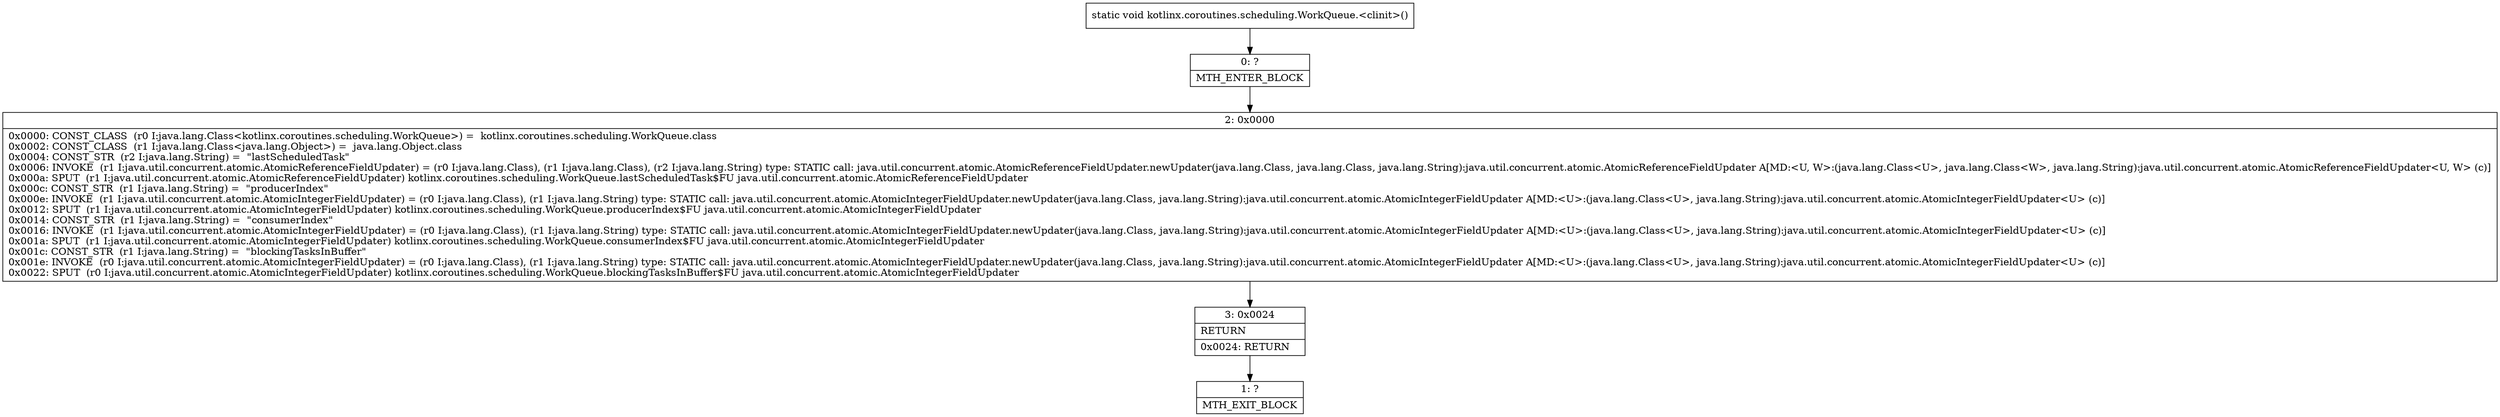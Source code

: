 digraph "CFG forkotlinx.coroutines.scheduling.WorkQueue.\<clinit\>()V" {
Node_0 [shape=record,label="{0\:\ ?|MTH_ENTER_BLOCK\l}"];
Node_2 [shape=record,label="{2\:\ 0x0000|0x0000: CONST_CLASS  (r0 I:java.lang.Class\<kotlinx.coroutines.scheduling.WorkQueue\>) =  kotlinx.coroutines.scheduling.WorkQueue.class \l0x0002: CONST_CLASS  (r1 I:java.lang.Class\<java.lang.Object\>) =  java.lang.Object.class \l0x0004: CONST_STR  (r2 I:java.lang.String) =  \"lastScheduledTask\" \l0x0006: INVOKE  (r1 I:java.util.concurrent.atomic.AtomicReferenceFieldUpdater) = (r0 I:java.lang.Class), (r1 I:java.lang.Class), (r2 I:java.lang.String) type: STATIC call: java.util.concurrent.atomic.AtomicReferenceFieldUpdater.newUpdater(java.lang.Class, java.lang.Class, java.lang.String):java.util.concurrent.atomic.AtomicReferenceFieldUpdater A[MD:\<U, W\>:(java.lang.Class\<U\>, java.lang.Class\<W\>, java.lang.String):java.util.concurrent.atomic.AtomicReferenceFieldUpdater\<U, W\> (c)]\l0x000a: SPUT  (r1 I:java.util.concurrent.atomic.AtomicReferenceFieldUpdater) kotlinx.coroutines.scheduling.WorkQueue.lastScheduledTask$FU java.util.concurrent.atomic.AtomicReferenceFieldUpdater \l0x000c: CONST_STR  (r1 I:java.lang.String) =  \"producerIndex\" \l0x000e: INVOKE  (r1 I:java.util.concurrent.atomic.AtomicIntegerFieldUpdater) = (r0 I:java.lang.Class), (r1 I:java.lang.String) type: STATIC call: java.util.concurrent.atomic.AtomicIntegerFieldUpdater.newUpdater(java.lang.Class, java.lang.String):java.util.concurrent.atomic.AtomicIntegerFieldUpdater A[MD:\<U\>:(java.lang.Class\<U\>, java.lang.String):java.util.concurrent.atomic.AtomicIntegerFieldUpdater\<U\> (c)]\l0x0012: SPUT  (r1 I:java.util.concurrent.atomic.AtomicIntegerFieldUpdater) kotlinx.coroutines.scheduling.WorkQueue.producerIndex$FU java.util.concurrent.atomic.AtomicIntegerFieldUpdater \l0x0014: CONST_STR  (r1 I:java.lang.String) =  \"consumerIndex\" \l0x0016: INVOKE  (r1 I:java.util.concurrent.atomic.AtomicIntegerFieldUpdater) = (r0 I:java.lang.Class), (r1 I:java.lang.String) type: STATIC call: java.util.concurrent.atomic.AtomicIntegerFieldUpdater.newUpdater(java.lang.Class, java.lang.String):java.util.concurrent.atomic.AtomicIntegerFieldUpdater A[MD:\<U\>:(java.lang.Class\<U\>, java.lang.String):java.util.concurrent.atomic.AtomicIntegerFieldUpdater\<U\> (c)]\l0x001a: SPUT  (r1 I:java.util.concurrent.atomic.AtomicIntegerFieldUpdater) kotlinx.coroutines.scheduling.WorkQueue.consumerIndex$FU java.util.concurrent.atomic.AtomicIntegerFieldUpdater \l0x001c: CONST_STR  (r1 I:java.lang.String) =  \"blockingTasksInBuffer\" \l0x001e: INVOKE  (r0 I:java.util.concurrent.atomic.AtomicIntegerFieldUpdater) = (r0 I:java.lang.Class), (r1 I:java.lang.String) type: STATIC call: java.util.concurrent.atomic.AtomicIntegerFieldUpdater.newUpdater(java.lang.Class, java.lang.String):java.util.concurrent.atomic.AtomicIntegerFieldUpdater A[MD:\<U\>:(java.lang.Class\<U\>, java.lang.String):java.util.concurrent.atomic.AtomicIntegerFieldUpdater\<U\> (c)]\l0x0022: SPUT  (r0 I:java.util.concurrent.atomic.AtomicIntegerFieldUpdater) kotlinx.coroutines.scheduling.WorkQueue.blockingTasksInBuffer$FU java.util.concurrent.atomic.AtomicIntegerFieldUpdater \l}"];
Node_3 [shape=record,label="{3\:\ 0x0024|RETURN\l|0x0024: RETURN   \l}"];
Node_1 [shape=record,label="{1\:\ ?|MTH_EXIT_BLOCK\l}"];
MethodNode[shape=record,label="{static void kotlinx.coroutines.scheduling.WorkQueue.\<clinit\>() }"];
MethodNode -> Node_0;Node_0 -> Node_2;
Node_2 -> Node_3;
Node_3 -> Node_1;
}

